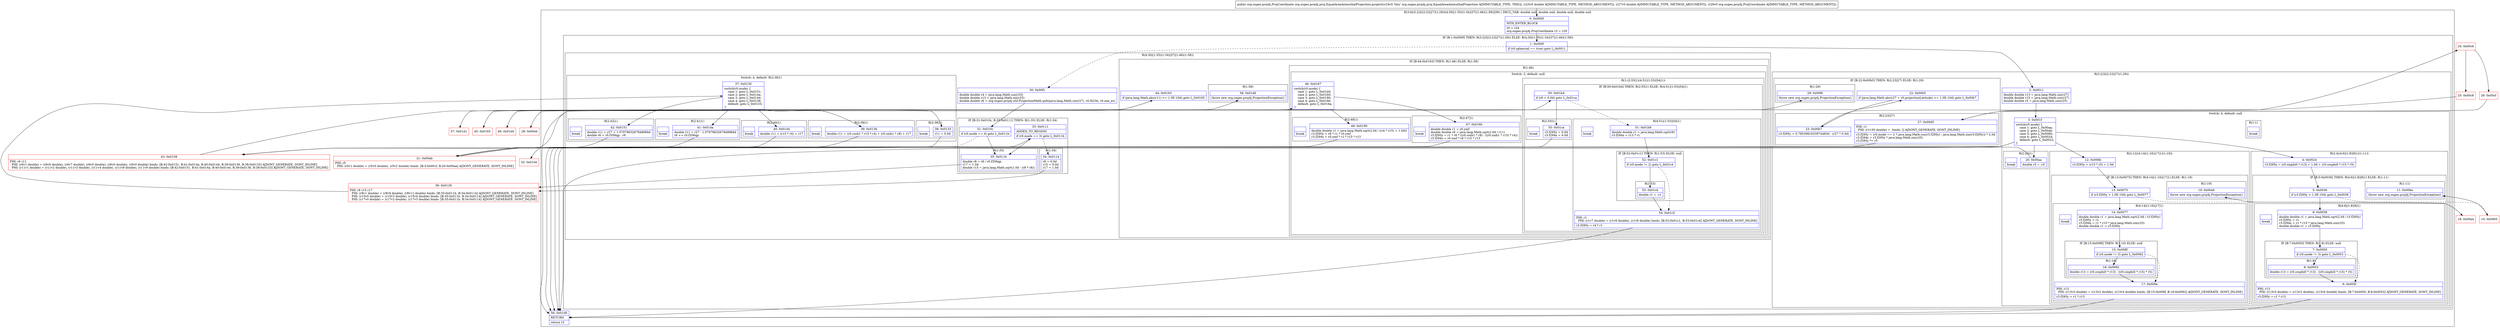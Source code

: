 digraph "CFG fororg.osgeo.proj4j.proj.EqualAreaAzimuthalProjection.project(DDLorg\/osgeo\/proj4j\/ProjCoordinate;)Lorg\/osgeo\/proj4j\/ProjCoordinate;" {
subgraph cluster_Region_143824214 {
label = "R(3:0|(3:2|3|(2:23|27)(1:29))(4:30|(1:35)(1:34)|37|(1:46)(1:58))|56) | DECL_VAR: double null, double null, double null, double null\l";
node [shape=record,color=blue];
Node_0 [shape=record,label="{0\:\ 0x0000|MTH_ENTER_BLOCK\l|r0 = r24\lorg.osgeo.proj4j.ProjCoordinate r3 = r29\l}"];
subgraph cluster_IfRegion_777695710 {
label = "IF [B:1:0x000f] THEN: R(3:2|3|(2:23|27)(1:29)) ELSE: R(4:30|(1:35)(1:34)|37|(1:46)(1:58))";
node [shape=record,color=blue];
Node_1 [shape=record,label="{1\:\ 0x000f|if (r0.spherical == true) goto L_0x0011\l}"];
subgraph cluster_Region_864555978 {
label = "R(3:2|3|(2:23|27)(1:29))";
node [shape=record,color=blue];
Node_2 [shape=record,label="{2\:\ 0x0011|double double r13 = java.lang.Math.sin(r27)\ldouble double r15 = java.lang.Math.cos(r27)\ldouble double r5 = java.lang.Math.cos(r25)\l}"];
subgraph cluster_SwitchRegion_1264749463 {
label = "Switch: 4, default: null";
node [shape=record,color=blue];
Node_3 [shape=record,label="{3\:\ 0x001f|switch(r0.mode) \{\l    case 1: goto L_0x00aa;\l    case 2: goto L_0x00ab;\l    case 3: goto L_0x006b;\l    case 4: goto L_0x0024;\l    default: goto L_0x0022;\l\}\l}"];
subgraph cluster_Region_1924782170 {
label = "R(2:20|1)";
node [shape=record,color=blue];
Node_20 [shape=record,label="{20\:\ 0x00aa|double r5 = \-r5\l}"];
Node_InsnContainer_1342034726 [shape=record,label="{|break\l}"];
}
subgraph cluster_Region_829410247 {
label = "R(1:1)";
node [shape=record,color=blue];
Node_InsnContainer_1254115445 [shape=record,label="{|break\l}"];
}
subgraph cluster_Region_565542202 {
label = "R(2:12|(4:14|(1:16)|17|1)(1:19))";
node [shape=record,color=blue];
Node_12 [shape=record,label="{12\:\ 0x006b|r3.f295y = (r15 * r5) + 1.0d\l}"];
subgraph cluster_IfRegion_209427176 {
label = "IF [B:13:0x0075] THEN: R(4:14|(1:16)|17|1) ELSE: R(1:19)";
node [shape=record,color=blue];
Node_13 [shape=record,label="{13\:\ 0x0075|if (r3.f295y \> 1.0E\-10d) goto L_0x0077\l}"];
subgraph cluster_Region_320482807 {
label = "R(4:14|(1:16)|17|1)";
node [shape=record,color=blue];
Node_14 [shape=record,label="{14\:\ 0x0077|double double r1 = java.lang.Math.sqrt(2.0d \/ r3.f295y)\lr3.f295y = r1\lr3.f294x = r1 * r15 * java.lang.Math.sin(r25)\ldouble double r1 = r3.f295y\l}"];
subgraph cluster_IfRegion_354507913 {
label = "IF [B:15:0x008f] THEN: R(1:16) ELSE: null";
node [shape=record,color=blue];
Node_15 [shape=record,label="{15\:\ 0x008f|if (r0.mode != 3) goto L_0x0092\l}"];
subgraph cluster_Region_47554408 {
label = "R(1:16)";
node [shape=record,color=blue];
Node_16 [shape=record,label="{16\:\ 0x0092|double r13 = (r0.cosphi0 * r13) \- ((r0.sinphi0 * r15) * r5)\l}"];
}
}
Node_17 [shape=record,label="{17\:\ 0x009e|PHI: r13 \l  PHI: (r13v3 double) = (r13v2 double), (r13v4 double) binds: [B:15:0x008f, B:16:0x0092] A[DONT_GENERATE, DONT_INLINE]\l|r3.f295y = r1 * r13\l}"];
Node_InsnContainer_887413224 [shape=record,label="{|break\l}"];
}
subgraph cluster_Region_2065304896 {
label = "R(1:19)";
node [shape=record,color=blue];
Node_19 [shape=record,label="{19\:\ 0x00a9|throw new org.osgeo.proj4j.ProjectionException()\l}"];
}
}
}
subgraph cluster_Region_255734503 {
label = "R(2:4|(4:6|(1:8)|9|1)(1:11))";
node [shape=record,color=blue];
Node_4 [shape=record,label="{4\:\ 0x0024|r3.f295y = (r0.sinphi0 * r13) + 1.0d + (r0.cosphi0 * r15 * r5)\l}"];
subgraph cluster_IfRegion_99140247 {
label = "IF [B:5:0x0036] THEN: R(4:6|(1:8)|9|1) ELSE: R(1:11)";
node [shape=record,color=blue];
Node_5 [shape=record,label="{5\:\ 0x0036|if (r3.f295y \> 1.0E\-10d) goto L_0x0038\l}"];
subgraph cluster_Region_1435804696 {
label = "R(4:6|(1:8)|9|1)";
node [shape=record,color=blue];
Node_6 [shape=record,label="{6\:\ 0x0038|double double r1 = java.lang.Math.sqrt(2.0d \/ r3.f295y)\lr3.f295y = r1\lr3.f294x = r1 * r15 * java.lang.Math.sin(r25)\ldouble double r1 = r3.f295y\l}"];
subgraph cluster_IfRegion_860971446 {
label = "IF [B:7:0x0050] THEN: R(1:8) ELSE: null";
node [shape=record,color=blue];
Node_7 [shape=record,label="{7\:\ 0x0050|if (r0.mode != 3) goto L_0x0053\l}"];
subgraph cluster_Region_1210521526 {
label = "R(1:8)";
node [shape=record,color=blue];
Node_8 [shape=record,label="{8\:\ 0x0053|double r13 = (r0.cosphi0 * r13) \- ((r0.sinphi0 * r15) * r5)\l}"];
}
}
Node_9 [shape=record,label="{9\:\ 0x005f|PHI: r13 \l  PHI: (r13v5 double) = (r13v2 double), (r13v6 double) binds: [B:7:0x0050, B:8:0x0053] A[DONT_GENERATE, DONT_INLINE]\l|r3.f295y = r1 * r13\l}"];
Node_InsnContainer_747349569 [shape=record,label="{|break\l}"];
}
subgraph cluster_Region_1043464609 {
label = "R(1:11)";
node [shape=record,color=blue];
Node_11 [shape=record,label="{11\:\ 0x006a|throw new org.osgeo.proj4j.ProjectionException()\l}"];
}
}
}
}
subgraph cluster_IfRegion_367622954 {
label = "IF [B:22:0x00b5] THEN: R(2:23|27) ELSE: R(1:29)";
node [shape=record,color=blue];
Node_22 [shape=record,label="{22\:\ 0x00b5|if (java.lang.Math.abs(r27 + r0.projectionLatitude) \>= 1.0E\-10d) goto L_0x00b7\l}"];
subgraph cluster_Region_388189896 {
label = "R(2:23|27)";
node [shape=record,color=blue];
Node_23 [shape=record,label="{23\:\ 0x00b7|r3.f295y = 0.7853981633974483d \- (r27 * 0.5d)\l}"];
Node_27 [shape=record,label="{27\:\ 0x00d5|PHI: r1 \l  PHI: (r1v30 double) =  binds: [] A[DONT_GENERATE, DONT_INLINE]\l|r3.f295y = (r0.mode == 2 ? java.lang.Math.cos(r3.f295y) : java.lang.Math.sin(r3.f295y)) * 2.0d\lr3.f294x = r3.f295y * java.lang.Math.sin(r25)\lr3.f295y *= r5\l}"];
}
subgraph cluster_Region_764273904 {
label = "R(1:29)";
node [shape=record,color=blue];
Node_29 [shape=record,label="{29\:\ 0x00f0|throw new org.osgeo.proj4j.ProjectionException()\l}"];
}
}
}
subgraph cluster_Region_429098620 {
label = "R(4:30|(1:35)(1:34)|37|(1:46)(1:58))";
node [shape=record,color=blue];
Node_30 [shape=record,label="{30\:\ 0x00f1|double double r4 = java.lang.Math.cos(r25)\ldouble double r13 = java.lang.Math.sin(r25)\ldouble double r6 = org.osgeo.proj4j.util.ProjectionMath.qsfn(java.lang.Math.sin(r27), r0.f423e, r0.one_es)\l}"];
subgraph cluster_IfRegion_1556473518 {
label = "IF [B:31:0x010c, B:33:0x0111] THEN: R(1:35) ELSE: R(1:34)";
node [shape=record,color=blue];
Node_31 [shape=record,label="{31\:\ 0x010c|if (r0.mode == 4) goto L_0x011b\l}"];
Node_33 [shape=record,label="{33\:\ 0x0111|ADDED_TO_REGION\l|if (r0.mode == 3) goto L_0x011b\l}"];
subgraph cluster_Region_46628591 {
label = "R(1:35)";
node [shape=record,color=blue];
Node_35 [shape=record,label="{35\:\ 0x011b|double r8 = r6 \/ r0.f356qp\lr17 = 1.0d\ldouble r15 = java.lang.Math.sqrt(1.0d \- (r8 * r8))\l}"];
}
subgraph cluster_Region_2140786357 {
label = "R(1:34)";
node [shape=record,color=blue];
Node_34 [shape=record,label="{34\:\ 0x0114|r8 = 0.0d\lr15 = 0.0d\lr17 = 1.0d\l}"];
}
}
subgraph cluster_SwitchRegion_1918163870 {
label = "Switch: 4, default: R(2:38|1)";
node [shape=record,color=blue];
Node_37 [shape=record,label="{37\:\ 0x0130|switch(r0.mode) \{\l    case 1: goto L_0x0151;\l    case 2: goto L_0x014a;\l    case 3: goto L_0x0144;\l    case 4: goto L_0x0136;\l    default: goto L_0x0133;\l\}\l}"];
subgraph cluster_Region_664418867 {
label = "R(2:42|1)";
node [shape=record,color=blue];
Node_42 [shape=record,label="{42\:\ 0x0151|double r11 = r27 + 1.5707963267948966d\ldouble r6 = r0.f356qp \- r6\l}"];
Node_InsnContainer_750444245 [shape=record,label="{|break\l}"];
}
subgraph cluster_Region_583002330 {
label = "R(2:41|1)";
node [shape=record,color=blue];
Node_41 [shape=record,label="{41\:\ 0x014a|double r11 = r27 \- 1.5707963267948966d\lr6 += r0.f356qp\l}"];
Node_InsnContainer_1859261910 [shape=record,label="{|break\l}"];
}
subgraph cluster_Region_1753811496 {
label = "R(2:40|1)";
node [shape=record,color=blue];
Node_40 [shape=record,label="{40\:\ 0x0144|double r11 = (r15 * r4) + r17\l}"];
Node_InsnContainer_491875892 [shape=record,label="{|break\l}"];
}
subgraph cluster_Region_1328060423 {
label = "R(2:39|1)";
node [shape=record,color=blue];
Node_39 [shape=record,label="{39\:\ 0x0136|double r11 = (r0.cosb1 * r15 * r4) + (r0.sinb1 * r8) + r17\l}"];
Node_InsnContainer_1234034219 [shape=record,label="{|break\l}"];
}
subgraph cluster_Region_582811812 {
label = "R(2:38|1)";
node [shape=record,color=blue];
Node_38 [shape=record,label="{38\:\ 0x0133|r11 = 0.0d\l}"];
Node_InsnContainer_859569593 [shape=record,label="{|break\l}"];
}
}
subgraph cluster_IfRegion_1295590061 {
label = "IF [B:44:0x0163] THEN: R(1:46) ELSE: R(1:58)";
node [shape=record,color=blue];
Node_44 [shape=record,label="{44\:\ 0x0163|if (java.lang.Math.abs(r11) \>= 1.0E\-10d) goto L_0x0165\l}"];
subgraph cluster_Region_1527760368 {
label = "R(1:46)";
node [shape=record,color=blue];
subgraph cluster_SwitchRegion_2094281788 {
label = "Switch: 3, default: null";
node [shape=record,color=blue];
Node_46 [shape=record,label="{46\:\ 0x0167|switch(r0.mode) \{\l    case 1: goto L_0x01b0;\l    case 2: goto L_0x01b0;\l    case 3: goto L_0x0190;\l    case 4: goto L_0x016b;\l    default: goto L_0x016a;\l\}\l}"];
subgraph cluster_Region_284084266 {
label = "R(1:(2:55|1)(4:51|(1:53)|54|1))";
node [shape=record,color=blue];
subgraph cluster_IfRegion_161752592 {
label = "IF [B:50:0x01b4] THEN: R(2:55|1) ELSE: R(4:51|(1:53)|54|1)";
node [shape=record,color=blue];
Node_50 [shape=record,label="{50\:\ 0x01b4|if (r6 \< 0.0d) goto L_0x01ca\l}"];
subgraph cluster_Region_1769275329 {
label = "R(2:55|1)";
node [shape=record,color=blue];
Node_55 [shape=record,label="{55\:\ 0x01ca|r3.f295y = 0.0d\lr3.f294x = 0.0d\l}"];
Node_InsnContainer_340176080 [shape=record,label="{|break\l}"];
}
subgraph cluster_Region_709587970 {
label = "R(4:51|(1:53)|54|1)";
node [shape=record,color=blue];
Node_51 [shape=record,label="{51\:\ 0x01b6|double double r1 = java.lang.Math.sqrt(r6)\lr3.f294x = r13 * r1\l}"];
subgraph cluster_IfRegion_826530797 {
label = "IF [B:52:0x01c1] THEN: R(1:53) ELSE: null";
node [shape=record,color=blue];
Node_52 [shape=record,label="{52\:\ 0x01c1|if (r0.mode != 2) goto L_0x01c4\l}"];
subgraph cluster_Region_456401434 {
label = "R(1:53)";
node [shape=record,color=blue];
Node_53 [shape=record,label="{53\:\ 0x01c4|double r1 = \-r1\l}"];
}
}
Node_54 [shape=record,label="{54\:\ 0x01c5|PHI: r1 \l  PHI: (r1v7 double) = (r1v6 double), (r1v8 double) binds: [B:52:0x01c1, B:53:0x01c4] A[DONT_GENERATE, DONT_INLINE]\l|r3.f295y = r4 * r1\l}"];
Node_InsnContainer_1818979373 [shape=record,label="{|break\l}"];
}
}
}
subgraph cluster_Region_1510977847 {
label = "R(2:48|1)";
node [shape=record,color=blue];
Node_48 [shape=record,label="{48\:\ 0x0190|double double r1 = java.lang.Math.sqrt(2.0d \/ ((r4 * r15) + 1.0d))\lr3.f295y = r8 * r1 * r0.ymf\lr3.f294x = r0.xmf * r1 * r15 * r13\l}"];
Node_InsnContainer_178406930 [shape=record,label="{|break\l}"];
}
subgraph cluster_Region_1473765808 {
label = "R(2:47|1)";
node [shape=record,color=blue];
Node_47 [shape=record,label="{47\:\ 0x016b|double double r1 = r0.ymf\ldouble double r6 = java.lang.Math.sqrt(2.0d \/ r11)\lr3.f295y = r1 * r6 * ((r0.cosb1 * r8) \- ((r0.sinb1 * r15) * r4))\lr3.f294x = r0.xmf * r6 * r15 * r13\l}"];
Node_InsnContainer_723737530 [shape=record,label="{|break\l}"];
}
}
}
subgraph cluster_Region_68186496 {
label = "R(1:58)";
node [shape=record,color=blue];
Node_58 [shape=record,label="{58\:\ 0x01d6|throw new org.osgeo.proj4j.ProjectionException()\l}"];
}
}
}
}
Node_56 [shape=record,label="{56\:\ 0x01d0|RETURN\l|return r3\l}"];
}
Node_10 [shape=record,color=red,label="{10\:\ 0x0065}"];
Node_18 [shape=record,color=red,label="{18\:\ 0x00a4}"];
Node_21 [shape=record,color=red,label="{21\:\ 0x00ab|PHI: r5 \l  PHI: (r5v1 double) = (r5v0 double), (r5v2 double) binds: [B:3:0x001f, B:20:0x00aa] A[DONT_GENERATE, DONT_INLINE]\l}"];
Node_24 [shape=record,color=red,label="{24\:\ 0x00c6}"];
Node_25 [shape=record,color=red,label="{25\:\ 0x00c8}"];
Node_26 [shape=record,color=red,label="{26\:\ 0x00cf}"];
Node_28 [shape=record,color=red,label="{28\:\ 0x00eb}"];
Node_32 [shape=record,color=red,label="{32\:\ 0x010e}"];
Node_36 [shape=record,color=red,label="{36\:\ 0x0129|PHI: r8 r15 r17 \l  PHI: (r8v1 double) = (r8v9 double), (r8v11 double) binds: [B:35:0x011b, B:34:0x0114] A[DONT_GENERATE, DONT_INLINE]\l  PHI: (r15v0 double) = (r15v3 double), (r15v4 double) binds: [B:35:0x011b, B:34:0x0114] A[DONT_GENERATE, DONT_INLINE]\l  PHI: (r17v0 double) = (r17v2 double), (r17v3 double) binds: [B:35:0x011b, B:34:0x0114] A[DONT_GENERATE, DONT_INLINE]\l}"];
Node_43 [shape=record,color=red,label="{43\:\ 0x0158|PHI: r6 r11 \l  PHI: (r6v1 double) = (r6v6 double), (r6v7 double), (r6v0 double), (r6v0 double), (r6v0 double) binds: [B:42:0x0151, B:41:0x014a, B:40:0x0144, B:39:0x0136, B:38:0x0133] A[DONT_GENERATE, DONT_INLINE]\l  PHI: (r11v1 double) = (r11v2 double), (r11v3 double), (r11v4 double), (r11v8 double), (r11v9 double) binds: [B:42:0x0151, B:41:0x014a, B:40:0x0144, B:39:0x0136, B:38:0x0133] A[DONT_GENERATE, DONT_INLINE]\l}"];
Node_45 [shape=record,color=red,label="{45\:\ 0x0165}"];
Node_49 [shape=record,color=red,label="{49\:\ 0x01b0}"];
Node_57 [shape=record,color=red,label="{57\:\ 0x01d1}"];
MethodNode[shape=record,label="{public org.osgeo.proj4j.ProjCoordinate org.osgeo.proj4j.proj.EqualAreaAzimuthalProjection.project((r24v0 'this' org.osgeo.proj4j.proj.EqualAreaAzimuthalProjection A[IMMUTABLE_TYPE, THIS]), (r25v0 double A[IMMUTABLE_TYPE, METHOD_ARGUMENT]), (r27v0 double A[IMMUTABLE_TYPE, METHOD_ARGUMENT]), (r29v0 org.osgeo.proj4j.ProjCoordinate A[IMMUTABLE_TYPE, METHOD_ARGUMENT])) }"];
MethodNode -> Node_0;
Node_0 -> Node_1;
Node_1 -> Node_2;
Node_1 -> Node_30[style=dashed];
Node_2 -> Node_3;
Node_3 -> Node_4;
Node_3 -> Node_12;
Node_3 -> Node_20;
Node_3 -> Node_21;
Node_3 -> Node_56;
Node_20 -> Node_21;
Node_12 -> Node_13;
Node_13 -> Node_14;
Node_13 -> Node_18[style=dashed];
Node_14 -> Node_15;
Node_15 -> Node_16;
Node_15 -> Node_17[style=dashed];
Node_16 -> Node_17;
Node_17 -> Node_56;
Node_4 -> Node_5;
Node_5 -> Node_6;
Node_5 -> Node_10[style=dashed];
Node_6 -> Node_7;
Node_7 -> Node_8;
Node_7 -> Node_9[style=dashed];
Node_8 -> Node_9;
Node_9 -> Node_56;
Node_22 -> Node_23;
Node_22 -> Node_28[style=dashed];
Node_23 -> Node_24;
Node_27 -> Node_56;
Node_30 -> Node_31;
Node_31 -> Node_32[style=dashed];
Node_31 -> Node_35;
Node_33 -> Node_34[style=dashed];
Node_33 -> Node_35;
Node_35 -> Node_36;
Node_34 -> Node_36;
Node_37 -> Node_38;
Node_37 -> Node_39;
Node_37 -> Node_40;
Node_37 -> Node_41;
Node_37 -> Node_42;
Node_42 -> Node_43;
Node_41 -> Node_43;
Node_40 -> Node_43;
Node_39 -> Node_43;
Node_38 -> Node_43;
Node_44 -> Node_45;
Node_44 -> Node_57[style=dashed];
Node_46 -> Node_47;
Node_46 -> Node_48;
Node_46 -> Node_49;
Node_46 -> Node_56;
Node_50 -> Node_51[style=dashed];
Node_50 -> Node_55;
Node_55 -> Node_56;
Node_51 -> Node_52;
Node_52 -> Node_53;
Node_52 -> Node_54[style=dashed];
Node_53 -> Node_54;
Node_54 -> Node_56;
Node_48 -> Node_56;
Node_47 -> Node_56;
Node_10 -> Node_11;
Node_18 -> Node_19;
Node_21 -> Node_22;
Node_24 -> Node_25;
Node_24 -> Node_26;
Node_25 -> Node_27;
Node_26 -> Node_27;
Node_28 -> Node_29;
Node_32 -> Node_33;
Node_36 -> Node_37;
Node_43 -> Node_44;
Node_45 -> Node_46;
Node_49 -> Node_50;
Node_57 -> Node_58;
}

